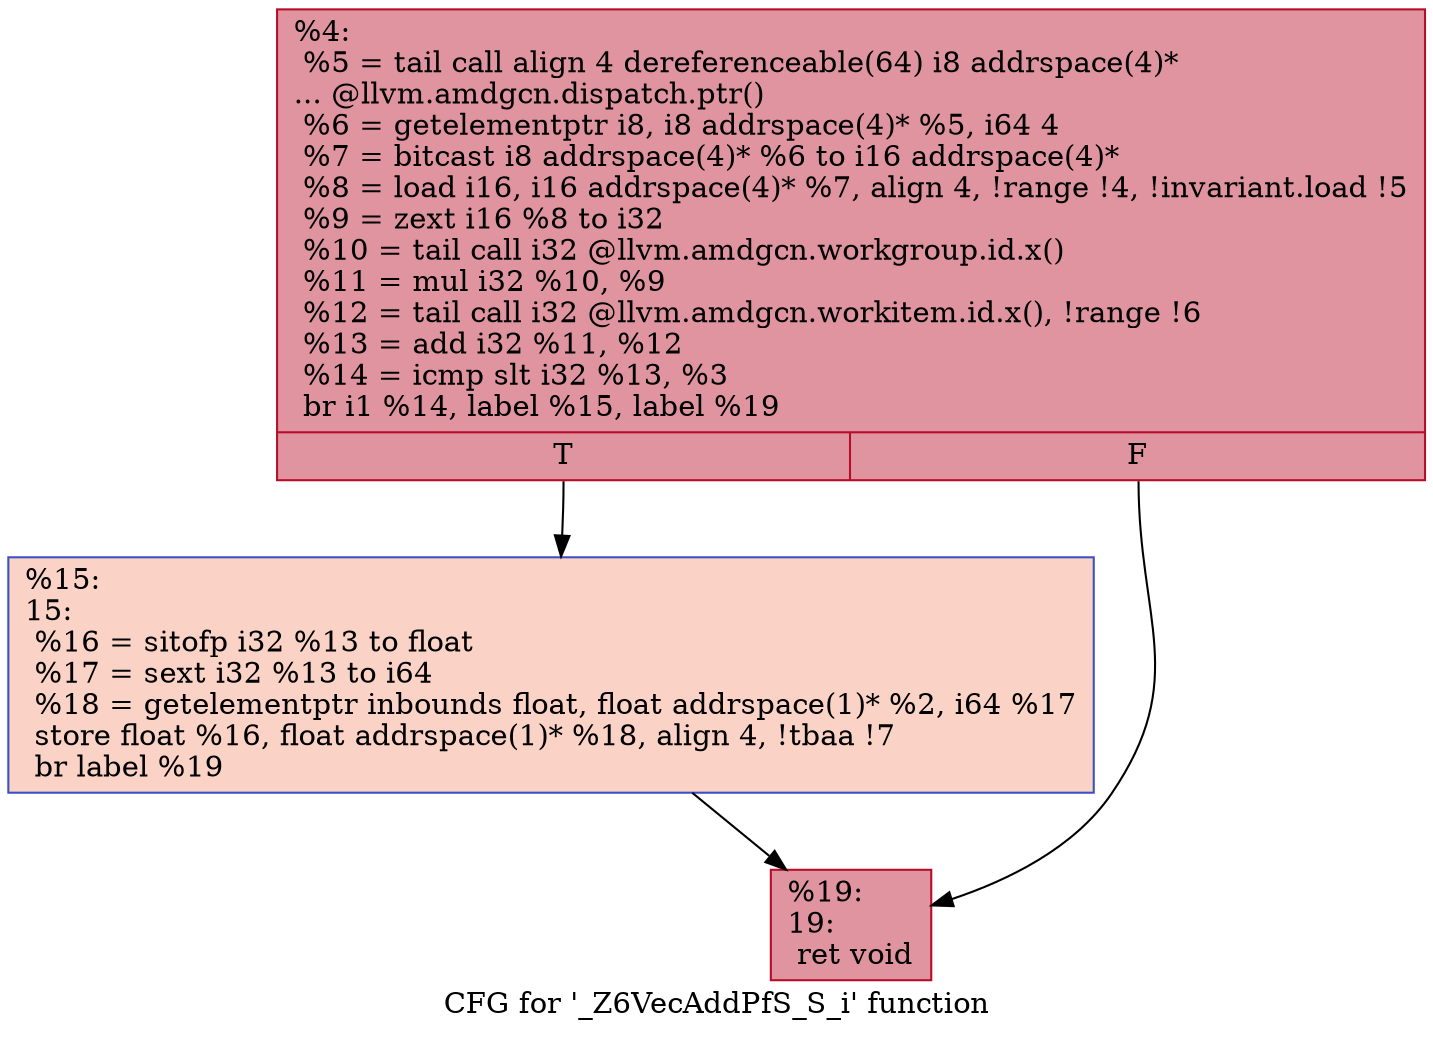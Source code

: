 digraph "CFG for '_Z6VecAddPfS_S_i' function" {
	label="CFG for '_Z6VecAddPfS_S_i' function";

	Node0x567ef90 [shape=record,color="#b70d28ff", style=filled, fillcolor="#b70d2870",label="{%4:\l  %5 = tail call align 4 dereferenceable(64) i8 addrspace(4)*\l... @llvm.amdgcn.dispatch.ptr()\l  %6 = getelementptr i8, i8 addrspace(4)* %5, i64 4\l  %7 = bitcast i8 addrspace(4)* %6 to i16 addrspace(4)*\l  %8 = load i16, i16 addrspace(4)* %7, align 4, !range !4, !invariant.load !5\l  %9 = zext i16 %8 to i32\l  %10 = tail call i32 @llvm.amdgcn.workgroup.id.x()\l  %11 = mul i32 %10, %9\l  %12 = tail call i32 @llvm.amdgcn.workitem.id.x(), !range !6\l  %13 = add i32 %11, %12\l  %14 = icmp slt i32 %13, %3\l  br i1 %14, label %15, label %19\l|{<s0>T|<s1>F}}"];
	Node0x567ef90:s0 -> Node0x5680e90;
	Node0x567ef90:s1 -> Node0x5680f20;
	Node0x5680e90 [shape=record,color="#3d50c3ff", style=filled, fillcolor="#f59c7d70",label="{%15:\l15:                                               \l  %16 = sitofp i32 %13 to float\l  %17 = sext i32 %13 to i64\l  %18 = getelementptr inbounds float, float addrspace(1)* %2, i64 %17\l  store float %16, float addrspace(1)* %18, align 4, !tbaa !7\l  br label %19\l}"];
	Node0x5680e90 -> Node0x5680f20;
	Node0x5680f20 [shape=record,color="#b70d28ff", style=filled, fillcolor="#b70d2870",label="{%19:\l19:                                               \l  ret void\l}"];
}
